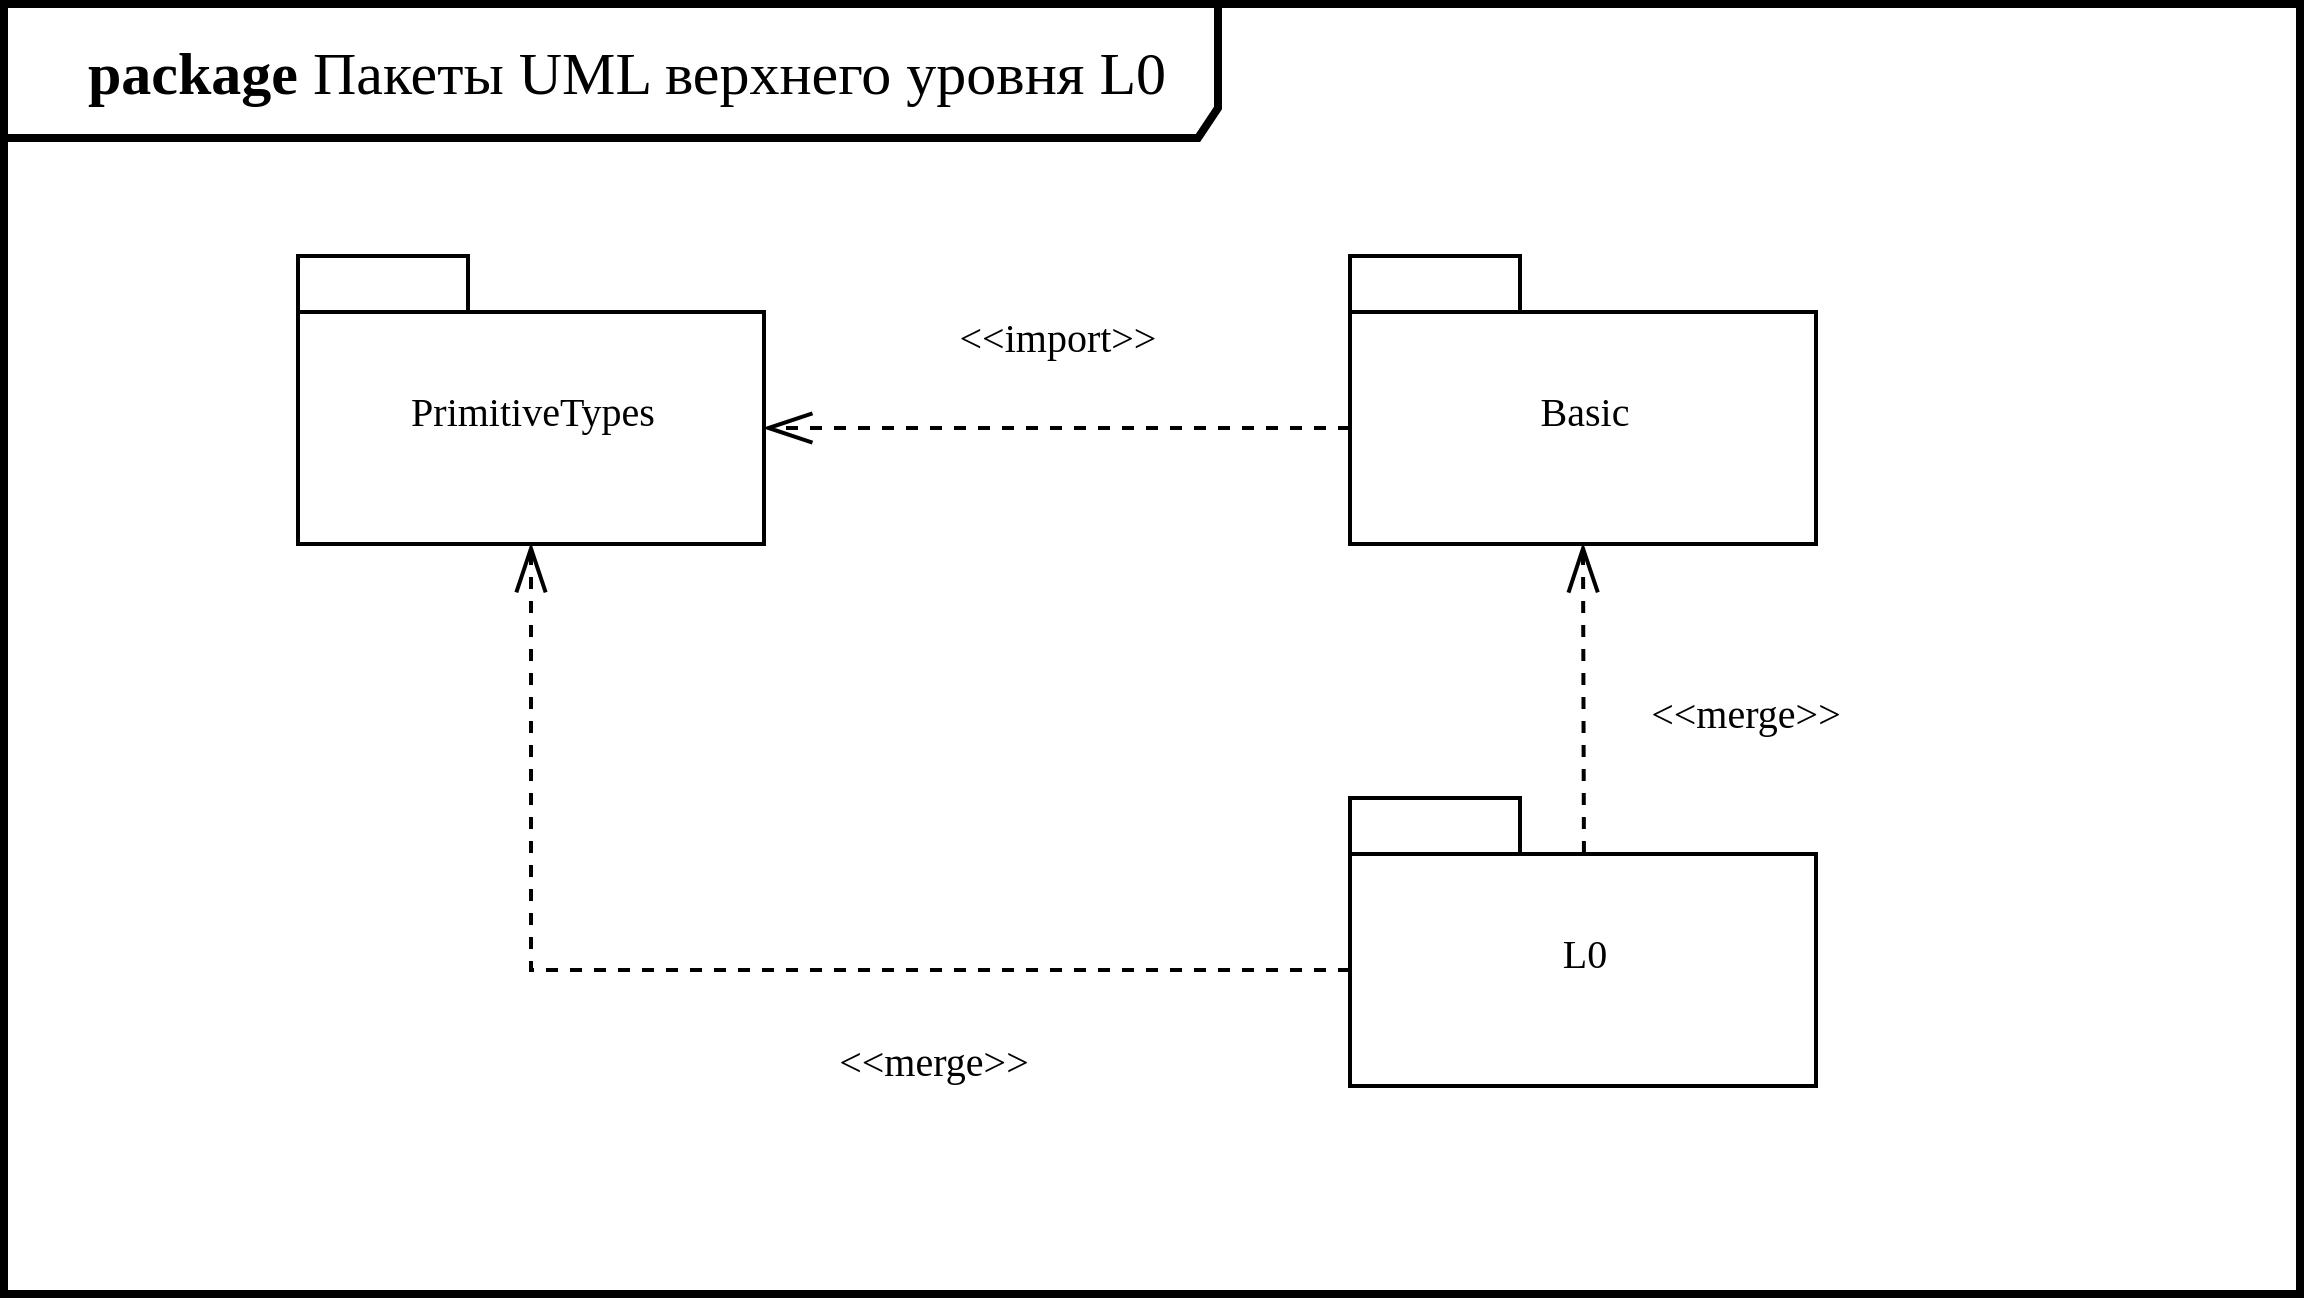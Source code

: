 <mxfile version="13.0.7" type="device"><diagram id="4UHKMY25Hs6JBPYp-h6l" name="Страница 1"><mxGraphModel dx="1837" dy="1173" grid="0" gridSize="10" guides="1" tooltips="1" connect="1" arrows="1" fold="1" page="1" pageScale="1" pageWidth="1169" pageHeight="827" background="#ffffff" math="0" shadow="0"><root><mxCell id="0"/><mxCell id="1" parent="0"/><mxCell id="NxCN5JeiLkldY6Pt-2wQ-1" value="&lt;blockquote style=&quot;margin: 0 0 0 40px ; border: none ; padding: 0px&quot;&gt;&lt;b&gt;package&amp;nbsp;&lt;/b&gt;Пакеты UML верхнего уровня L0&lt;/blockquote&gt;" style="shape=umlFrame;whiteSpace=wrap;html=1;fillColor=none;strokeWidth=4;strokeColor=#000000;fontFamily=Times New Roman;fontSize=30;width=607;height=67;fontColor=#000000;align=left;" vertex="1" parent="1"><mxGeometry x="10" y="171" width="1148" height="645" as="geometry"/></mxCell><mxCell id="NxCN5JeiLkldY6Pt-2wQ-2" value="&lt;font face=&quot;Times New Roman&quot;&gt;&lt;span style=&quot;font-size: 20px ; font-weight: normal&quot;&gt;PrimitiveTypes&lt;/span&gt;&lt;/font&gt;" style="shape=folder;fontStyle=1;spacingTop=10;tabWidth=85;tabHeight=28;tabPosition=left;html=1;fillColor=none;strokeColor=#000000;strokeWidth=2;fontColor=#000000;" vertex="1" parent="1"><mxGeometry x="157" y="297" width="233" height="144" as="geometry"/></mxCell><mxCell id="NxCN5JeiLkldY6Pt-2wQ-7" style="edgeStyle=none;rounded=0;orthogonalLoop=1;jettySize=auto;html=1;exitX=0.5;exitY=1;exitDx=0;exitDy=0;exitPerimeter=0;entryX=0.502;entryY=0.188;entryDx=0;entryDy=0;entryPerimeter=0;fontColor=#000000;strokeColor=#000000;strokeWidth=2;startArrow=openThin;startFill=0;endArrow=none;endFill=0;dashed=1;startSize=20;" edge="1" parent="1" source="NxCN5JeiLkldY6Pt-2wQ-4" target="NxCN5JeiLkldY6Pt-2wQ-5"><mxGeometry relative="1" as="geometry"/></mxCell><mxCell id="NxCN5JeiLkldY6Pt-2wQ-8" style="edgeStyle=none;rounded=0;orthogonalLoop=1;jettySize=auto;html=1;exitX=0;exitY=0;exitDx=0;exitDy=86;exitPerimeter=0;entryX=0;entryY=0;entryDx=233;entryDy=86;entryPerimeter=0;strokeColor=#000000;strokeWidth=2;fontColor=#000000;dashed=1;endArrow=openThin;endFill=0;endSize=20;" edge="1" parent="1" source="NxCN5JeiLkldY6Pt-2wQ-4" target="NxCN5JeiLkldY6Pt-2wQ-2"><mxGeometry relative="1" as="geometry"/></mxCell><mxCell id="NxCN5JeiLkldY6Pt-2wQ-4" value="&lt;font face=&quot;Times New Roman&quot;&gt;&lt;span style=&quot;font-size: 20px ; font-weight: normal&quot;&gt;Basic&lt;/span&gt;&lt;/font&gt;" style="shape=folder;fontStyle=1;spacingTop=10;tabWidth=85;tabHeight=28;tabPosition=left;html=1;fillColor=none;strokeColor=#000000;strokeWidth=2;fontColor=#000000;" vertex="1" parent="1"><mxGeometry x="683" y="297" width="233" height="144" as="geometry"/></mxCell><mxCell id="NxCN5JeiLkldY6Pt-2wQ-9" style="edgeStyle=orthogonalEdgeStyle;rounded=0;orthogonalLoop=1;jettySize=auto;html=1;exitX=0;exitY=0;exitDx=0;exitDy=86;exitPerimeter=0;entryX=0.5;entryY=1;entryDx=0;entryDy=0;entryPerimeter=0;dashed=1;startArrow=none;startFill=0;endArrow=openThin;endFill=0;strokeColor=#000000;strokeWidth=2;fontColor=#000000;endSize=20;" edge="1" parent="1" source="NxCN5JeiLkldY6Pt-2wQ-5" target="NxCN5JeiLkldY6Pt-2wQ-2"><mxGeometry relative="1" as="geometry"/></mxCell><mxCell id="NxCN5JeiLkldY6Pt-2wQ-5" value="&lt;font face=&quot;Times New Roman&quot;&gt;&lt;span style=&quot;font-size: 20px ; font-weight: normal&quot;&gt;L0&lt;/span&gt;&lt;/font&gt;" style="shape=folder;fontStyle=1;spacingTop=10;tabWidth=85;tabHeight=28;tabPosition=left;html=1;fillColor=none;strokeColor=#000000;strokeWidth=2;fontColor=#000000;" vertex="1" parent="1"><mxGeometry x="683" y="568" width="233" height="144" as="geometry"/></mxCell><mxCell id="NxCN5JeiLkldY6Pt-2wQ-10" value="&amp;lt;&amp;lt;merge&amp;gt;&amp;gt;" style="text;html=1;strokeColor=none;fillColor=none;align=center;verticalAlign=middle;whiteSpace=wrap;rounded=0;strokeWidth=2;fontFamily=Times New Roman;fontSize=20;fontColor=#000000;" vertex="1" parent="1"><mxGeometry x="412" y="682" width="126" height="33" as="geometry"/></mxCell><mxCell id="NxCN5JeiLkldY6Pt-2wQ-11" value="&amp;lt;&amp;lt;merge&amp;gt;&amp;gt;" style="text;html=1;strokeColor=none;fillColor=none;align=center;verticalAlign=middle;whiteSpace=wrap;rounded=0;strokeWidth=2;fontFamily=Times New Roman;fontSize=20;fontColor=#000000;" vertex="1" parent="1"><mxGeometry x="818" y="508" width="126" height="33" as="geometry"/></mxCell><mxCell id="NxCN5JeiLkldY6Pt-2wQ-12" value="&amp;lt;&amp;lt;import&amp;gt;&amp;gt;" style="text;html=1;strokeColor=none;fillColor=none;align=center;verticalAlign=middle;whiteSpace=wrap;rounded=0;strokeWidth=2;fontFamily=Times New Roman;fontSize=20;fontColor=#000000;" vertex="1" parent="1"><mxGeometry x="474" y="320" width="126" height="33" as="geometry"/></mxCell></root></mxGraphModel></diagram></mxfile>